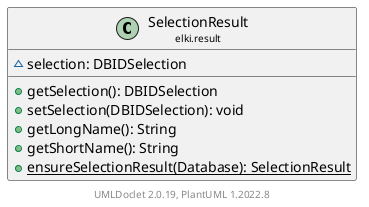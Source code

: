 @startuml
    remove .*\.(Instance|Par|Parameterizer|Factory)$
    set namespaceSeparator none
    hide empty fields
    hide empty methods

    class "<size:14>SelectionResult\n<size:10>elki.result" as elki.result.SelectionResult [[SelectionResult.html]] {
        ~selection: DBIDSelection
        +getSelection(): DBIDSelection
        +setSelection(DBIDSelection): void
        +getLongName(): String
        +getShortName(): String
        {static} +ensureSelectionResult(Database): SelectionResult
    }

    center footer UMLDoclet 2.0.19, PlantUML 1.2022.8
@enduml
